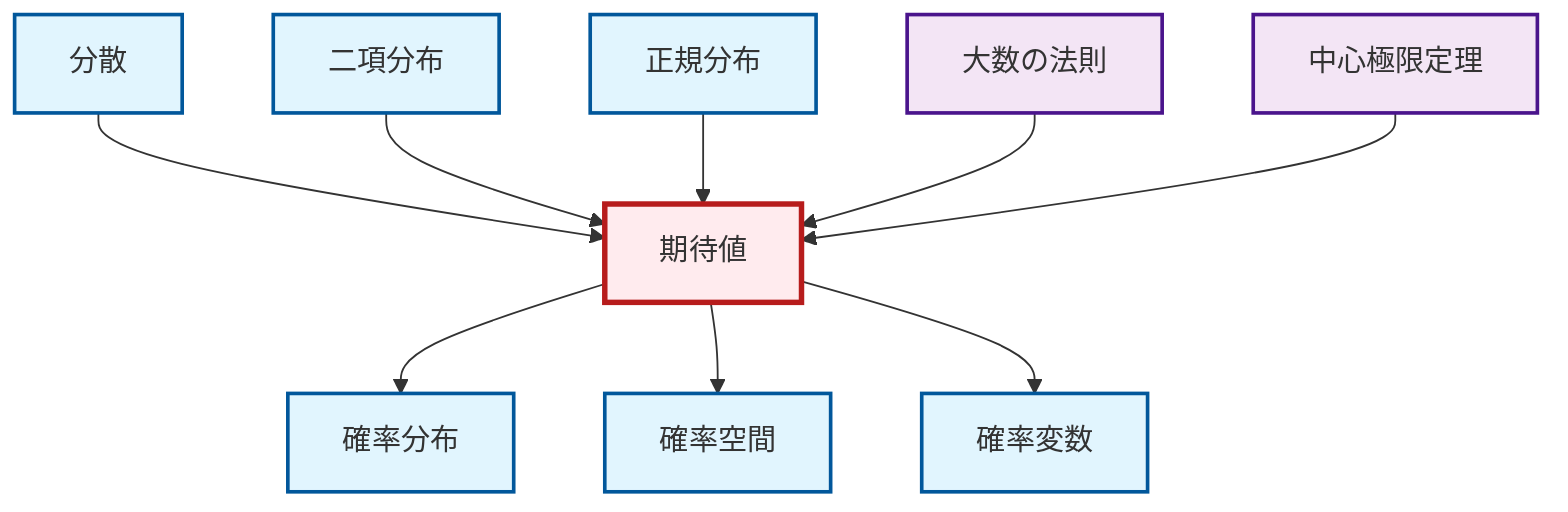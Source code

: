 graph TD
    classDef definition fill:#e1f5fe,stroke:#01579b,stroke-width:2px
    classDef theorem fill:#f3e5f5,stroke:#4a148c,stroke-width:2px
    classDef axiom fill:#fff3e0,stroke:#e65100,stroke-width:2px
    classDef example fill:#e8f5e9,stroke:#1b5e20,stroke-width:2px
    classDef current fill:#ffebee,stroke:#b71c1c,stroke-width:3px
    def-normal-distribution["正規分布"]:::definition
    def-random-variable["確率変数"]:::definition
    thm-central-limit["中心極限定理"]:::theorem
    def-variance["分散"]:::definition
    def-binomial-distribution["二項分布"]:::definition
    def-probability-space["確率空間"]:::definition
    def-probability-distribution["確率分布"]:::definition
    def-expectation["期待値"]:::definition
    thm-law-of-large-numbers["大数の法則"]:::theorem
    def-expectation --> def-probability-distribution
    def-variance --> def-expectation
    def-binomial-distribution --> def-expectation
    def-expectation --> def-probability-space
    def-normal-distribution --> def-expectation
    thm-law-of-large-numbers --> def-expectation
    thm-central-limit --> def-expectation
    def-expectation --> def-random-variable
    class def-expectation current